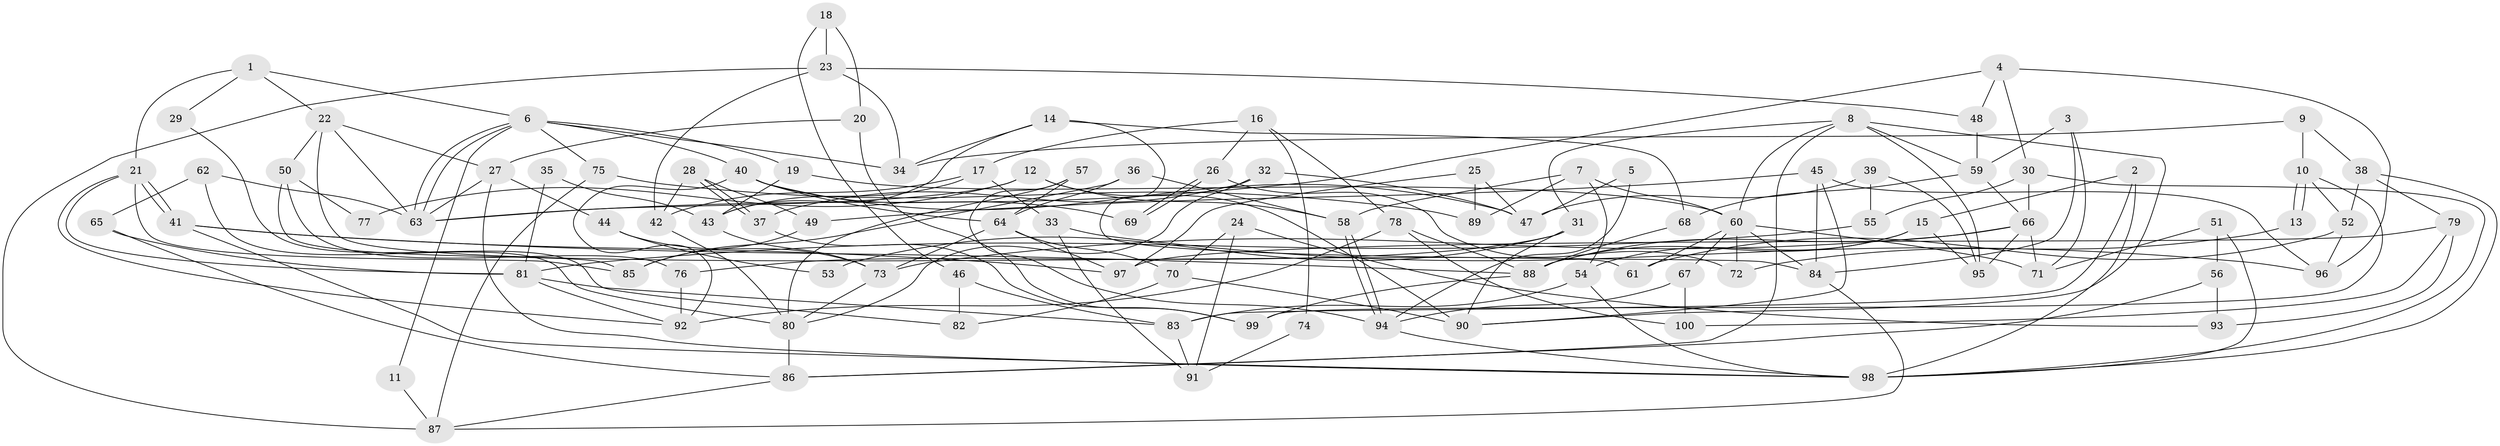 // Generated by graph-tools (version 1.1) at 2025/38/02/21/25 10:38:59]
// undirected, 100 vertices, 200 edges
graph export_dot {
graph [start="1"]
  node [color=gray90,style=filled];
  1;
  2;
  3;
  4;
  5;
  6;
  7;
  8;
  9;
  10;
  11;
  12;
  13;
  14;
  15;
  16;
  17;
  18;
  19;
  20;
  21;
  22;
  23;
  24;
  25;
  26;
  27;
  28;
  29;
  30;
  31;
  32;
  33;
  34;
  35;
  36;
  37;
  38;
  39;
  40;
  41;
  42;
  43;
  44;
  45;
  46;
  47;
  48;
  49;
  50;
  51;
  52;
  53;
  54;
  55;
  56;
  57;
  58;
  59;
  60;
  61;
  62;
  63;
  64;
  65;
  66;
  67;
  68;
  69;
  70;
  71;
  72;
  73;
  74;
  75;
  76;
  77;
  78;
  79;
  80;
  81;
  82;
  83;
  84;
  85;
  86;
  87;
  88;
  89;
  90;
  91;
  92;
  93;
  94;
  95;
  96;
  97;
  98;
  99;
  100;
  1 -- 22;
  1 -- 21;
  1 -- 6;
  1 -- 29;
  2 -- 98;
  2 -- 15;
  2 -- 83;
  3 -- 59;
  3 -- 84;
  3 -- 71;
  4 -- 48;
  4 -- 63;
  4 -- 30;
  4 -- 96;
  5 -- 47;
  5 -- 94;
  6 -- 63;
  6 -- 63;
  6 -- 11;
  6 -- 19;
  6 -- 34;
  6 -- 40;
  6 -- 75;
  7 -- 60;
  7 -- 54;
  7 -- 58;
  7 -- 89;
  8 -- 60;
  8 -- 95;
  8 -- 31;
  8 -- 59;
  8 -- 86;
  8 -- 90;
  9 -- 34;
  9 -- 10;
  9 -- 38;
  10 -- 52;
  10 -- 13;
  10 -- 13;
  10 -- 99;
  11 -- 87;
  12 -- 58;
  12 -- 90;
  12 -- 63;
  12 -- 77;
  13 -- 72;
  14 -- 34;
  14 -- 43;
  14 -- 68;
  14 -- 84;
  15 -- 95;
  15 -- 88;
  15 -- 54;
  16 -- 17;
  16 -- 78;
  16 -- 26;
  16 -- 74;
  17 -- 42;
  17 -- 43;
  17 -- 33;
  18 -- 20;
  18 -- 23;
  18 -- 46;
  19 -- 60;
  19 -- 43;
  20 -- 27;
  20 -- 99;
  21 -- 41;
  21 -- 41;
  21 -- 92;
  21 -- 81;
  21 -- 85;
  22 -- 63;
  22 -- 50;
  22 -- 27;
  22 -- 61;
  23 -- 42;
  23 -- 87;
  23 -- 34;
  23 -- 48;
  24 -- 91;
  24 -- 93;
  24 -- 70;
  25 -- 97;
  25 -- 89;
  25 -- 47;
  26 -- 69;
  26 -- 69;
  26 -- 72;
  27 -- 63;
  27 -- 44;
  27 -- 98;
  28 -- 49;
  28 -- 37;
  28 -- 37;
  28 -- 42;
  29 -- 82;
  30 -- 98;
  30 -- 55;
  30 -- 66;
  31 -- 90;
  31 -- 53;
  31 -- 76;
  32 -- 37;
  32 -- 80;
  32 -- 47;
  33 -- 96;
  33 -- 91;
  35 -- 43;
  35 -- 81;
  36 -- 58;
  36 -- 64;
  36 -- 85;
  37 -- 99;
  38 -- 52;
  38 -- 79;
  38 -- 98;
  39 -- 55;
  39 -- 47;
  39 -- 95;
  40 -- 47;
  40 -- 64;
  40 -- 69;
  40 -- 92;
  41 -- 98;
  41 -- 88;
  41 -- 97;
  42 -- 80;
  43 -- 73;
  44 -- 73;
  44 -- 53;
  45 -- 90;
  45 -- 84;
  45 -- 49;
  45 -- 96;
  46 -- 83;
  46 -- 82;
  48 -- 59;
  49 -- 85;
  50 -- 76;
  50 -- 85;
  50 -- 77;
  51 -- 98;
  51 -- 71;
  51 -- 56;
  52 -- 96;
  52 -- 61;
  54 -- 98;
  54 -- 83;
  55 -- 81;
  56 -- 86;
  56 -- 93;
  57 -- 64;
  57 -- 94;
  57 -- 80;
  58 -- 94;
  58 -- 94;
  59 -- 66;
  59 -- 68;
  60 -- 67;
  60 -- 71;
  60 -- 61;
  60 -- 72;
  60 -- 84;
  62 -- 63;
  62 -- 80;
  62 -- 65;
  64 -- 73;
  64 -- 70;
  64 -- 97;
  65 -- 81;
  65 -- 86;
  66 -- 88;
  66 -- 71;
  66 -- 73;
  66 -- 95;
  67 -- 100;
  67 -- 94;
  68 -- 88;
  70 -- 82;
  70 -- 90;
  73 -- 80;
  74 -- 91;
  75 -- 87;
  75 -- 89;
  76 -- 92;
  78 -- 88;
  78 -- 92;
  78 -- 100;
  79 -- 97;
  79 -- 93;
  79 -- 100;
  80 -- 86;
  81 -- 83;
  81 -- 92;
  83 -- 91;
  84 -- 87;
  86 -- 87;
  88 -- 99;
  94 -- 98;
}
